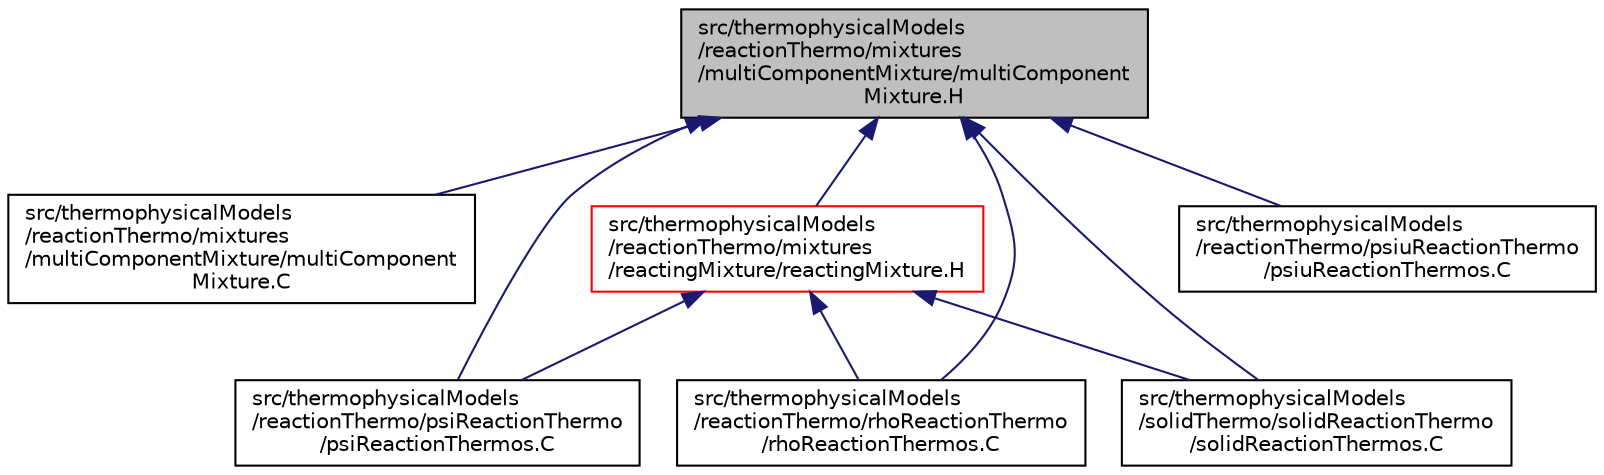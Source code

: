 digraph "src/thermophysicalModels/reactionThermo/mixtures/multiComponentMixture/multiComponentMixture.H"
{
  bgcolor="transparent";
  edge [fontname="Helvetica",fontsize="10",labelfontname="Helvetica",labelfontsize="10"];
  node [fontname="Helvetica",fontsize="10",shape=record];
  Node323 [label="src/thermophysicalModels\l/reactionThermo/mixtures\l/multiComponentMixture/multiComponent\lMixture.H",height=0.2,width=0.4,color="black", fillcolor="grey75", style="filled", fontcolor="black"];
  Node323 -> Node324 [dir="back",color="midnightblue",fontsize="10",style="solid",fontname="Helvetica"];
  Node324 [label="src/thermophysicalModels\l/reactionThermo/mixtures\l/multiComponentMixture/multiComponent\lMixture.C",height=0.2,width=0.4,color="black",URL="$a16643.html"];
  Node323 -> Node325 [dir="back",color="midnightblue",fontsize="10",style="solid",fontname="Helvetica"];
  Node325 [label="src/thermophysicalModels\l/reactionThermo/mixtures\l/reactingMixture/reactingMixture.H",height=0.2,width=0.4,color="red",URL="$a16652.html"];
  Node325 -> Node345 [dir="back",color="midnightblue",fontsize="10",style="solid",fontname="Helvetica"];
  Node345 [label="src/thermophysicalModels\l/reactionThermo/psiReactionThermo\l/psiReactionThermos.C",height=0.2,width=0.4,color="black",URL="$a16682.html"];
  Node325 -> Node346 [dir="back",color="midnightblue",fontsize="10",style="solid",fontname="Helvetica"];
  Node346 [label="src/thermophysicalModels\l/reactionThermo/rhoReactionThermo\l/rhoReactionThermos.C",height=0.2,width=0.4,color="black",URL="$a16706.html"];
  Node325 -> Node348 [dir="back",color="midnightblue",fontsize="10",style="solid",fontname="Helvetica"];
  Node348 [label="src/thermophysicalModels\l/solidThermo/solidReactionThermo\l/solidReactionThermos.C",height=0.2,width=0.4,color="black",URL="$a16826.html"];
  Node323 -> Node345 [dir="back",color="midnightblue",fontsize="10",style="solid",fontname="Helvetica"];
  Node323 -> Node349 [dir="back",color="midnightblue",fontsize="10",style="solid",fontname="Helvetica"];
  Node349 [label="src/thermophysicalModels\l/reactionThermo/psiuReactionThermo\l/psiuReactionThermos.C",height=0.2,width=0.4,color="black",URL="$a16697.html"];
  Node323 -> Node346 [dir="back",color="midnightblue",fontsize="10",style="solid",fontname="Helvetica"];
  Node323 -> Node348 [dir="back",color="midnightblue",fontsize="10",style="solid",fontname="Helvetica"];
}
